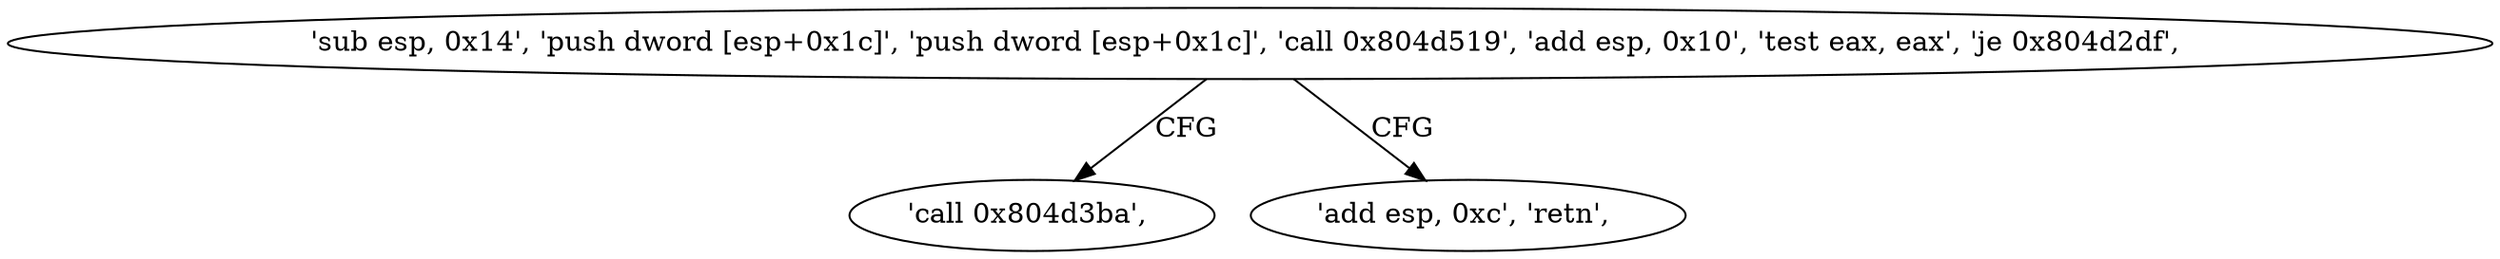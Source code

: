 digraph "func" {
"134533828" [label = "'sub esp, 0x14', 'push dword [esp+0x1c]', 'push dword [esp+0x1c]', 'call 0x804d519', 'add esp, 0x10', 'test eax, eax', 'je 0x804d2df', " ]
"134533855" [label = "'call 0x804d3ba', " ]
"134533851" [label = "'add esp, 0xc', 'retn', " ]
"134533828" -> "134533855" [ label = "CFG" ]
"134533828" -> "134533851" [ label = "CFG" ]
}
